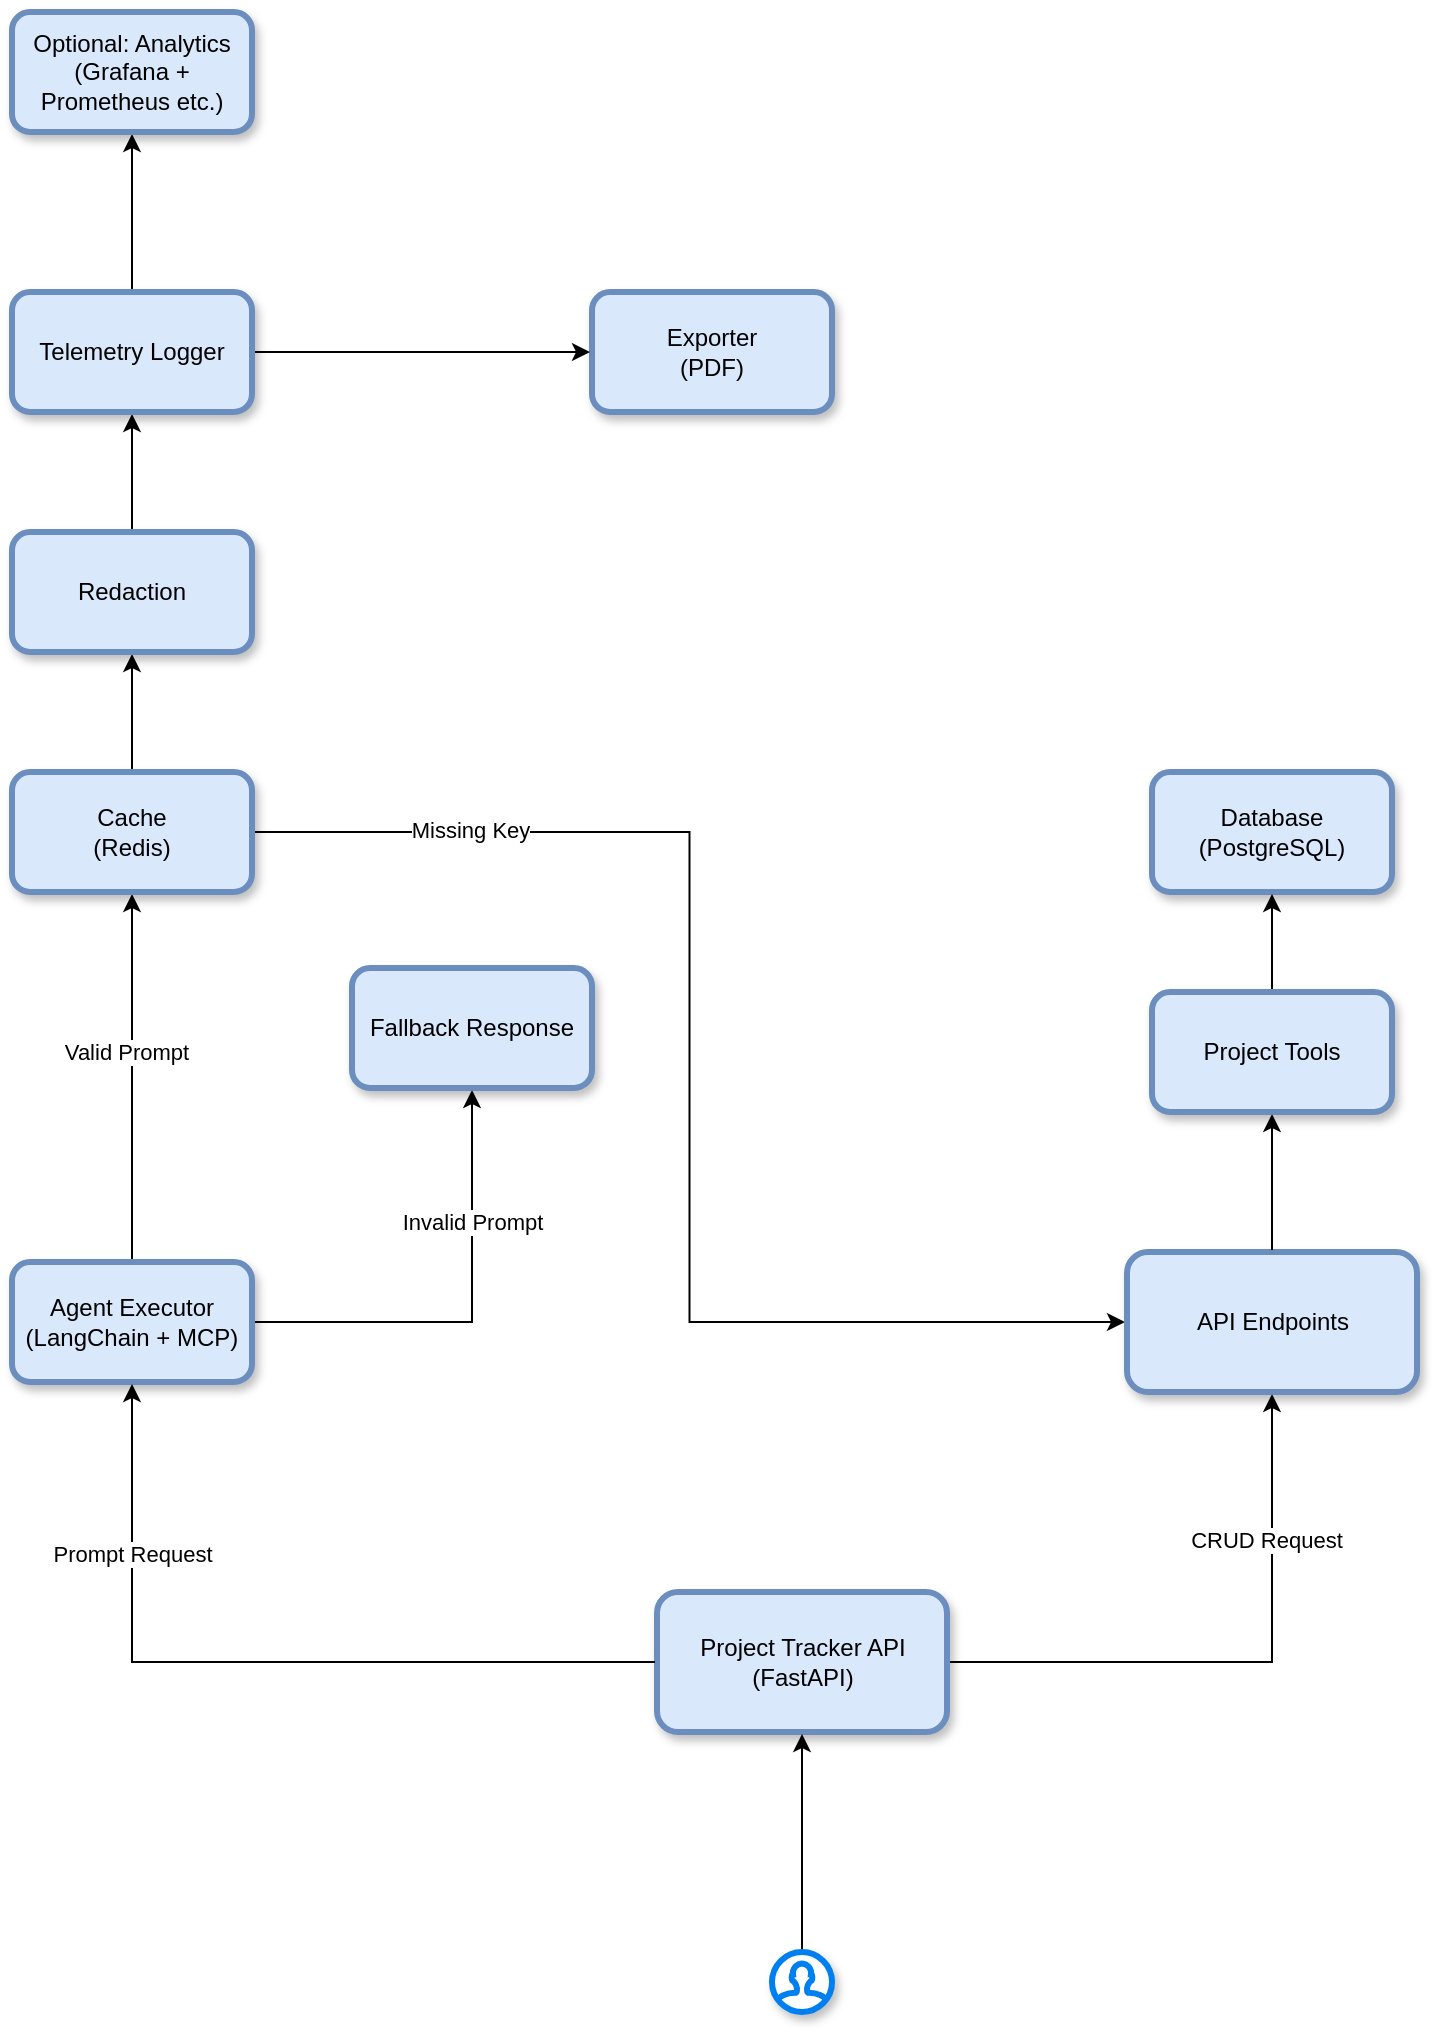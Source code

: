 <mxfile version="28.0.6">
  <diagram name="Page-1" id="-9w06TxBffJ3oRcOxlff">
    <mxGraphModel dx="2066" dy="1201" grid="1" gridSize="10" guides="1" tooltips="1" connect="1" arrows="1" fold="1" page="1" pageScale="1" pageWidth="850" pageHeight="1100" math="0" shadow="0">
      <root>
        <mxCell id="0" />
        <mxCell id="1" parent="0" />
        <mxCell id="ynUMEPC9HwLCL7fjUrDc-1" value="Database&lt;br&gt;(PostgreSQL)" style="rounded=1;whiteSpace=wrap;html=1;fillColor=#dae8fc;strokeColor=#6c8ebf;gradientColor=none;glass=0;shadow=1;strokeWidth=3;perimeterSpacing=1;" parent="1" vertex="1">
          <mxGeometry x="620" y="442" width="120" height="60" as="geometry" />
        </mxCell>
        <mxCell id="ynUMEPC9HwLCL7fjUrDc-35" style="edgeStyle=orthogonalEdgeStyle;rounded=0;orthogonalLoop=1;jettySize=auto;html=1;entryX=0.5;entryY=1;entryDx=0;entryDy=0;" parent="1" source="ynUMEPC9HwLCL7fjUrDc-2" target="ynUMEPC9HwLCL7fjUrDc-33" edge="1">
          <mxGeometry relative="1" as="geometry" />
        </mxCell>
        <mxCell id="ynUMEPC9HwLCL7fjUrDc-36" value="CRUD Request" style="edgeLabel;html=1;align=center;verticalAlign=middle;resizable=0;points=[];" parent="ynUMEPC9HwLCL7fjUrDc-35" vertex="1" connectable="0">
          <mxGeometry x="0.509" y="3" relative="1" as="geometry">
            <mxPoint as="offset" />
          </mxGeometry>
        </mxCell>
        <mxCell id="ynUMEPC9HwLCL7fjUrDc-2" value="Project Tracker API&lt;br&gt;(FastAPI)" style="rounded=1;whiteSpace=wrap;html=1;fillColor=#dae8fc;strokeColor=#6c8ebf;gradientColor=none;glass=0;shadow=1;strokeWidth=3;perimeterSpacing=1;" parent="1" vertex="1">
          <mxGeometry x="372.5" y="852" width="145" height="70" as="geometry" />
        </mxCell>
        <mxCell id="ynUMEPC9HwLCL7fjUrDc-38" style="edgeStyle=orthogonalEdgeStyle;rounded=0;orthogonalLoop=1;jettySize=auto;html=1;entryX=0;entryY=0.5;entryDx=0;entryDy=0;endArrow=classic;endFill=1;strokeColor=default;exitX=1;exitY=0.5;exitDx=0;exitDy=0;" parent="1" source="ynUMEPC9HwLCL7fjUrDc-7" target="ynUMEPC9HwLCL7fjUrDc-33" edge="1">
          <mxGeometry relative="1" as="geometry">
            <mxPoint x="370" y="452" as="sourcePoint" />
          </mxGeometry>
        </mxCell>
        <mxCell id="ynUMEPC9HwLCL7fjUrDc-57" value="Missing Key" style="edgeLabel;html=1;align=center;verticalAlign=middle;resizable=0;points=[];" parent="ynUMEPC9HwLCL7fjUrDc-38" vertex="1" connectable="0">
          <mxGeometry x="-0.683" y="1" relative="1" as="geometry">
            <mxPoint as="offset" />
          </mxGeometry>
        </mxCell>
        <mxCell id="ynUMEPC9HwLCL7fjUrDc-39" style="edgeStyle=orthogonalEdgeStyle;rounded=0;orthogonalLoop=1;jettySize=auto;html=1;" parent="1" source="ynUMEPC9HwLCL7fjUrDc-4" target="ynUMEPC9HwLCL7fjUrDc-7" edge="1">
          <mxGeometry relative="1" as="geometry" />
        </mxCell>
        <mxCell id="ynUMEPC9HwLCL7fjUrDc-56" value="Valid Prompt" style="edgeLabel;html=1;align=center;verticalAlign=middle;resizable=0;points=[];" parent="ynUMEPC9HwLCL7fjUrDc-39" vertex="1" connectable="0">
          <mxGeometry x="0.135" y="3" relative="1" as="geometry">
            <mxPoint as="offset" />
          </mxGeometry>
        </mxCell>
        <mxCell id="ynUMEPC9HwLCL7fjUrDc-52" style="edgeStyle=orthogonalEdgeStyle;rounded=0;orthogonalLoop=1;jettySize=auto;html=1;entryX=0.5;entryY=1;entryDx=0;entryDy=0;" parent="1" source="ynUMEPC9HwLCL7fjUrDc-4" target="ynUMEPC9HwLCL7fjUrDc-51" edge="1">
          <mxGeometry relative="1" as="geometry" />
        </mxCell>
        <mxCell id="ynUMEPC9HwLCL7fjUrDc-55" value="Invalid Prompt" style="edgeLabel;html=1;align=center;verticalAlign=middle;resizable=0;points=[];" parent="ynUMEPC9HwLCL7fjUrDc-52" vertex="1" connectable="0">
          <mxGeometry x="0.418" relative="1" as="geometry">
            <mxPoint as="offset" />
          </mxGeometry>
        </mxCell>
        <mxCell id="ynUMEPC9HwLCL7fjUrDc-4" value="Agent Executor (LangChain + MCP)" style="rounded=1;whiteSpace=wrap;html=1;fillColor=#dae8fc;strokeColor=#6c8ebf;gradientColor=none;glass=0;shadow=1;strokeWidth=3;perimeterSpacing=1;" parent="1" vertex="1">
          <mxGeometry x="50" y="687" width="120" height="60" as="geometry" />
        </mxCell>
        <mxCell id="ynUMEPC9HwLCL7fjUrDc-5" value="Exporter&lt;br&gt;(PDF)" style="rounded=1;whiteSpace=wrap;html=1;fillColor=#dae8fc;strokeColor=#6c8ebf;gradientColor=none;glass=0;shadow=1;strokeWidth=3;perimeterSpacing=1;" parent="1" vertex="1">
          <mxGeometry x="340" y="202" width="120" height="60" as="geometry" />
        </mxCell>
        <mxCell id="ynUMEPC9HwLCL7fjUrDc-42" style="edgeStyle=orthogonalEdgeStyle;rounded=0;orthogonalLoop=1;jettySize=auto;html=1;entryX=0.5;entryY=1;entryDx=0;entryDy=0;" parent="1" source="ynUMEPC9HwLCL7fjUrDc-7" target="ynUMEPC9HwLCL7fjUrDc-37" edge="1">
          <mxGeometry relative="1" as="geometry" />
        </mxCell>
        <mxCell id="ynUMEPC9HwLCL7fjUrDc-7" value="Cache&lt;br&gt;(Redis)" style="rounded=1;whiteSpace=wrap;html=1;fillColor=#dae8fc;strokeColor=#6c8ebf;gradientColor=none;glass=0;shadow=1;strokeWidth=3;perimeterSpacing=1;" parent="1" vertex="1">
          <mxGeometry x="50" y="442" width="120" height="60" as="geometry" />
        </mxCell>
        <mxCell id="ynUMEPC9HwLCL7fjUrDc-20" style="edgeStyle=orthogonalEdgeStyle;rounded=0;orthogonalLoop=1;jettySize=auto;html=1;entryX=0.5;entryY=1;entryDx=0;entryDy=0;" parent="1" source="ynUMEPC9HwLCL7fjUrDc-10" target="ynUMEPC9HwLCL7fjUrDc-2" edge="1">
          <mxGeometry relative="1" as="geometry" />
        </mxCell>
        <mxCell id="ynUMEPC9HwLCL7fjUrDc-10" value="" style="html=1;verticalLabelPosition=bottom;align=center;labelBackgroundColor=#ffffff;verticalAlign=top;strokeWidth=3;strokeColor=#0080F0;shadow=1;dashed=0;shape=mxgraph.ios7.icons.user;" parent="1" vertex="1">
          <mxGeometry x="430" y="1032" width="30" height="30" as="geometry" />
        </mxCell>
        <mxCell id="ynUMEPC9HwLCL7fjUrDc-27" style="edgeStyle=orthogonalEdgeStyle;rounded=0;orthogonalLoop=1;jettySize=auto;html=1;entryX=0.5;entryY=1;entryDx=0;entryDy=0;" parent="1" source="ynUMEPC9HwLCL7fjUrDc-2" target="ynUMEPC9HwLCL7fjUrDc-4" edge="1">
          <mxGeometry relative="1" as="geometry">
            <mxPoint x="100" y="752" as="targetPoint" />
          </mxGeometry>
        </mxCell>
        <mxCell id="ynUMEPC9HwLCL7fjUrDc-30" value="Prompt Request" style="edgeLabel;html=1;align=center;verticalAlign=middle;resizable=0;points=[];" parent="ynUMEPC9HwLCL7fjUrDc-27" vertex="1" connectable="0">
          <mxGeometry x="0.57" relative="1" as="geometry">
            <mxPoint y="-1" as="offset" />
          </mxGeometry>
        </mxCell>
        <mxCell id="ynUMEPC9HwLCL7fjUrDc-34" style="edgeStyle=orthogonalEdgeStyle;rounded=0;orthogonalLoop=1;jettySize=auto;html=1;entryX=0.5;entryY=1;entryDx=0;entryDy=0;" parent="1" source="ynUMEPC9HwLCL7fjUrDc-49" target="ynUMEPC9HwLCL7fjUrDc-1" edge="1">
          <mxGeometry relative="1" as="geometry" />
        </mxCell>
        <mxCell id="ynUMEPC9HwLCL7fjUrDc-33" value="API Endpoints" style="rounded=1;whiteSpace=wrap;html=1;fillColor=#dae8fc;strokeColor=#6c8ebf;gradientColor=none;glass=0;shadow=1;strokeWidth=3;perimeterSpacing=1;" parent="1" vertex="1">
          <mxGeometry x="607.5" y="682" width="145" height="70" as="geometry" />
        </mxCell>
        <mxCell id="ynUMEPC9HwLCL7fjUrDc-45" style="edgeStyle=orthogonalEdgeStyle;rounded=0;orthogonalLoop=1;jettySize=auto;html=1;" parent="1" source="ynUMEPC9HwLCL7fjUrDc-37" target="ynUMEPC9HwLCL7fjUrDc-44" edge="1">
          <mxGeometry relative="1" as="geometry" />
        </mxCell>
        <mxCell id="ynUMEPC9HwLCL7fjUrDc-37" value="Redaction" style="rounded=1;whiteSpace=wrap;html=1;fillColor=#dae8fc;strokeColor=#6c8ebf;gradientColor=none;glass=0;shadow=1;strokeWidth=3;perimeterSpacing=1;" parent="1" vertex="1">
          <mxGeometry x="50" y="322" width="120" height="60" as="geometry" />
        </mxCell>
        <mxCell id="ynUMEPC9HwLCL7fjUrDc-46" style="edgeStyle=orthogonalEdgeStyle;rounded=0;orthogonalLoop=1;jettySize=auto;html=1;entryX=0;entryY=0.5;entryDx=0;entryDy=0;" parent="1" source="ynUMEPC9HwLCL7fjUrDc-44" target="ynUMEPC9HwLCL7fjUrDc-5" edge="1">
          <mxGeometry relative="1" as="geometry" />
        </mxCell>
        <mxCell id="ynUMEPC9HwLCL7fjUrDc-48" value="" style="edgeStyle=orthogonalEdgeStyle;rounded=0;orthogonalLoop=1;jettySize=auto;html=1;" parent="1" source="ynUMEPC9HwLCL7fjUrDc-44" target="ynUMEPC9HwLCL7fjUrDc-47" edge="1">
          <mxGeometry relative="1" as="geometry" />
        </mxCell>
        <mxCell id="ynUMEPC9HwLCL7fjUrDc-44" value="Telemetry Logger" style="rounded=1;whiteSpace=wrap;html=1;fillColor=#dae8fc;strokeColor=#6c8ebf;gradientColor=none;glass=0;shadow=1;strokeWidth=3;perimeterSpacing=1;" parent="1" vertex="1">
          <mxGeometry x="50" y="202" width="120" height="60" as="geometry" />
        </mxCell>
        <mxCell id="ynUMEPC9HwLCL7fjUrDc-47" value="Optional: Analytics&lt;br&gt;(Grafana + Prometheus etc.)" style="whiteSpace=wrap;html=1;rounded=1;fillColor=#dae8fc;strokeColor=#6c8ebf;gradientColor=none;glass=0;shadow=1;strokeWidth=3;perimeterSpacing=1;" parent="1" vertex="1">
          <mxGeometry x="50" y="62" width="120" height="60" as="geometry" />
        </mxCell>
        <mxCell id="ynUMEPC9HwLCL7fjUrDc-50" value="" style="edgeStyle=orthogonalEdgeStyle;rounded=0;orthogonalLoop=1;jettySize=auto;html=1;entryX=0.5;entryY=1;entryDx=0;entryDy=0;" parent="1" source="ynUMEPC9HwLCL7fjUrDc-33" target="ynUMEPC9HwLCL7fjUrDc-49" edge="1">
          <mxGeometry relative="1" as="geometry">
            <mxPoint x="680" y="682" as="sourcePoint" />
            <mxPoint x="680" y="502" as="targetPoint" />
          </mxGeometry>
        </mxCell>
        <mxCell id="ynUMEPC9HwLCL7fjUrDc-49" value="Project Tools" style="rounded=1;whiteSpace=wrap;html=1;fillColor=#dae8fc;strokeColor=#6c8ebf;gradientColor=none;glass=0;shadow=1;strokeWidth=3;perimeterSpacing=1;" parent="1" vertex="1">
          <mxGeometry x="620" y="552" width="120" height="60" as="geometry" />
        </mxCell>
        <mxCell id="ynUMEPC9HwLCL7fjUrDc-51" value="Fallback Response" style="rounded=1;whiteSpace=wrap;html=1;fillColor=#dae8fc;strokeColor=#6c8ebf;gradientColor=none;glass=0;shadow=1;strokeWidth=3;perimeterSpacing=1;" parent="1" vertex="1">
          <mxGeometry x="220" y="540" width="120" height="60" as="geometry" />
        </mxCell>
      </root>
    </mxGraphModel>
  </diagram>
</mxfile>
